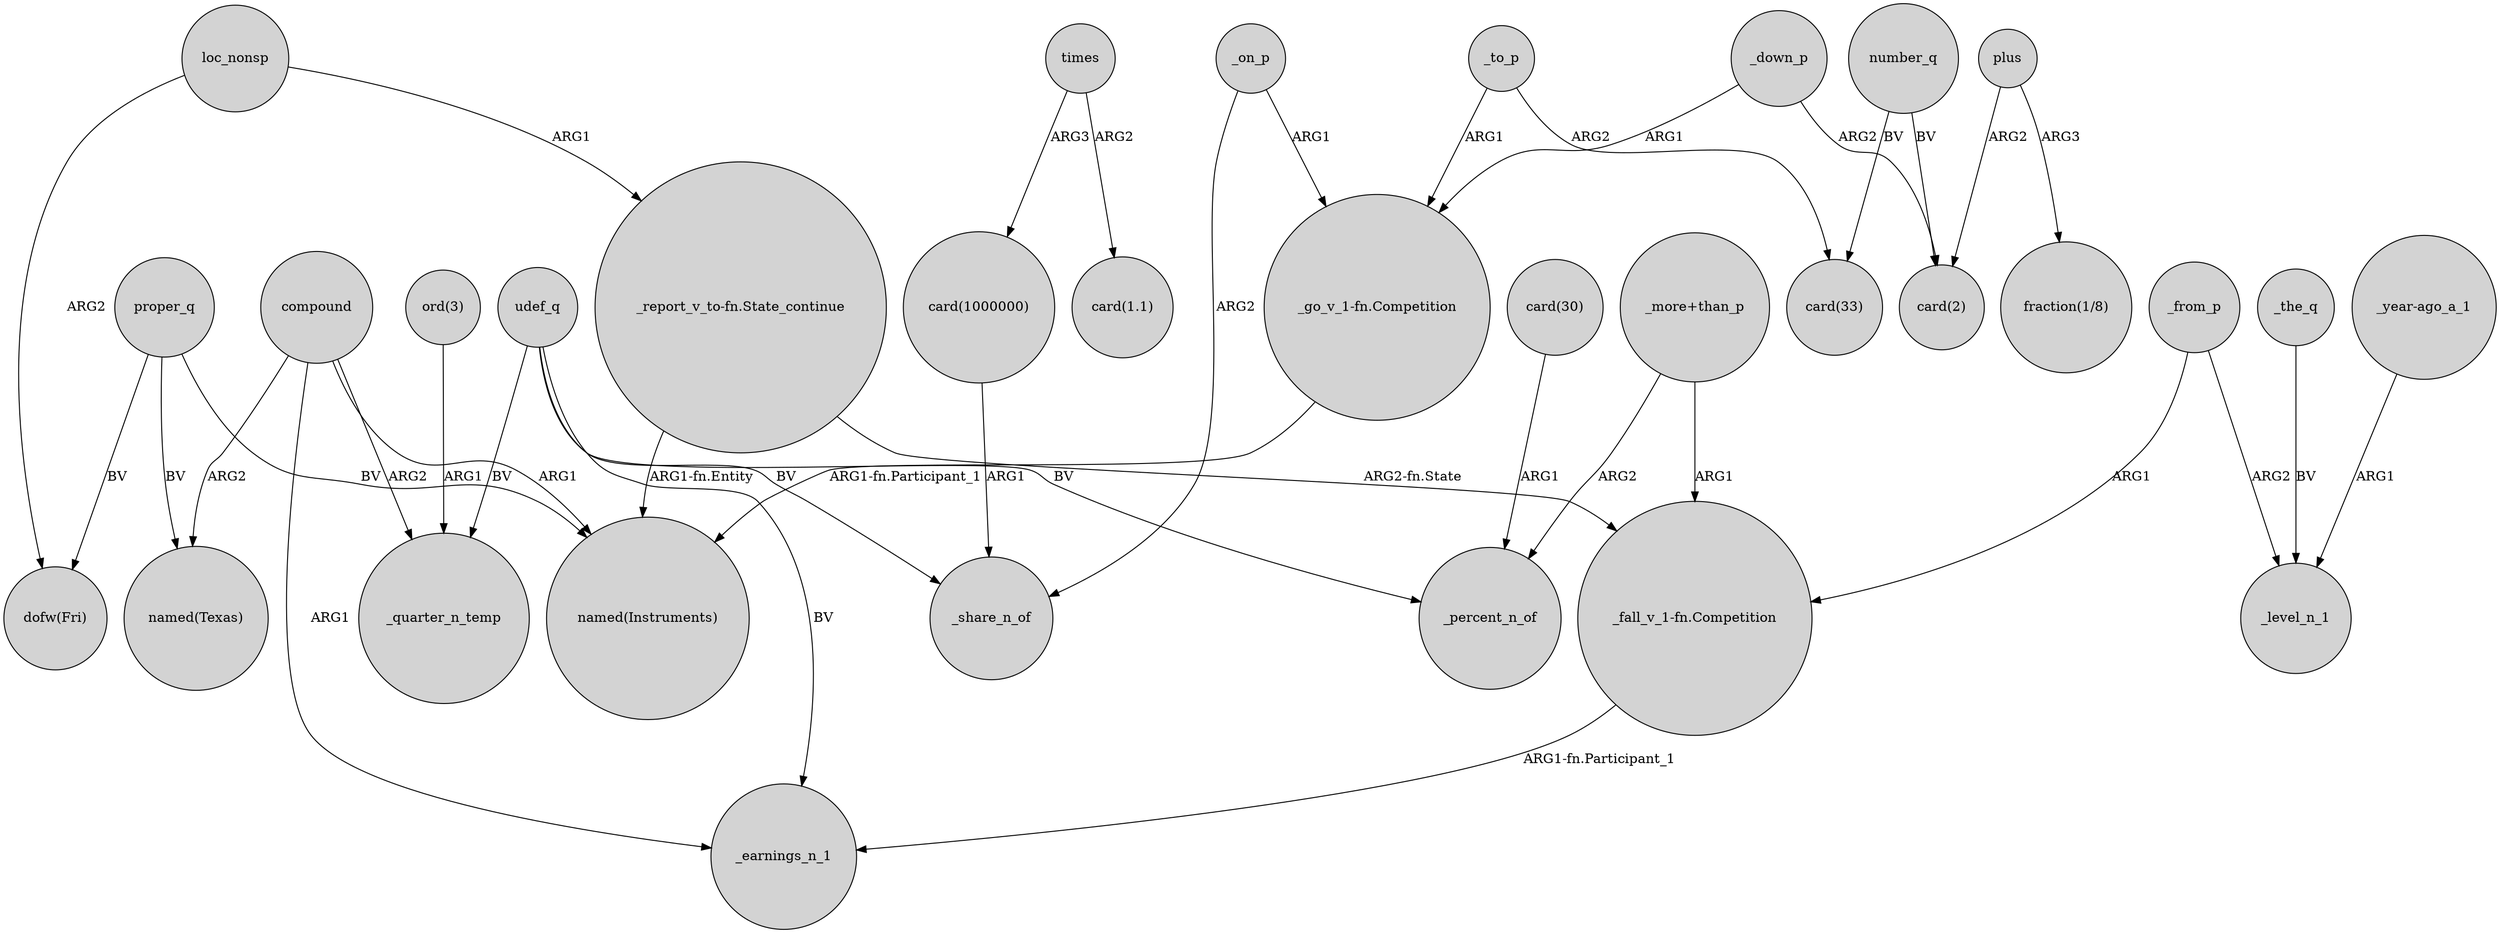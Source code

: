 digraph {
	node [shape=circle style=filled]
	proper_q -> "named(Texas)" [label=BV]
	"_fall_v_1-fn.Competition" -> _earnings_n_1 [label="ARG1-fn.Participant_1"]
	_the_q -> _level_n_1 [label=BV]
	proper_q -> "named(Instruments)" [label=BV]
	"ord(3)" -> _quarter_n_temp [label=ARG1]
	proper_q -> "dofw(Fri)" [label=BV]
	number_q -> "card(2)" [label=BV]
	number_q -> "card(33)" [label=BV]
	loc_nonsp -> "dofw(Fri)" [label=ARG2]
	plus -> "fraction(1/8)" [label=ARG3]
	compound -> "named(Texas)" [label=ARG2]
	"_more+than_p" -> "_fall_v_1-fn.Competition" [label=ARG1]
	times -> "card(1000000)" [label=ARG3]
	_down_p -> "card(2)" [label=ARG2]
	_from_p -> _level_n_1 [label=ARG2]
	_to_p -> "card(33)" [label=ARG2]
	_down_p -> "_go_v_1-fn.Competition" [label=ARG1]
	_on_p -> "_go_v_1-fn.Competition" [label=ARG1]
	_from_p -> "_fall_v_1-fn.Competition" [label=ARG1]
	loc_nonsp -> "_report_v_to-fn.State_continue" [label=ARG1]
	compound -> "named(Instruments)" [label=ARG1]
	compound -> _quarter_n_temp [label=ARG2]
	udef_q -> _earnings_n_1 [label=BV]
	udef_q -> _percent_n_of [label=BV]
	times -> "card(1.1)" [label=ARG2]
	udef_q -> _share_n_of [label=BV]
	"card(30)" -> _percent_n_of [label=ARG1]
	"card(1000000)" -> _share_n_of [label=ARG1]
	_to_p -> "_go_v_1-fn.Competition" [label=ARG1]
	"_go_v_1-fn.Competition" -> "named(Instruments)" [label="ARG1-fn.Participant_1"]
	udef_q -> _quarter_n_temp [label=BV]
	plus -> "card(2)" [label=ARG2]
	_on_p -> _share_n_of [label=ARG2]
	"_report_v_to-fn.State_continue" -> "_fall_v_1-fn.Competition" [label="ARG2-fn.State"]
	compound -> _earnings_n_1 [label=ARG1]
	"_more+than_p" -> _percent_n_of [label=ARG2]
	"_year-ago_a_1" -> _level_n_1 [label=ARG1]
	"_report_v_to-fn.State_continue" -> "named(Instruments)" [label="ARG1-fn.Entity"]
}
